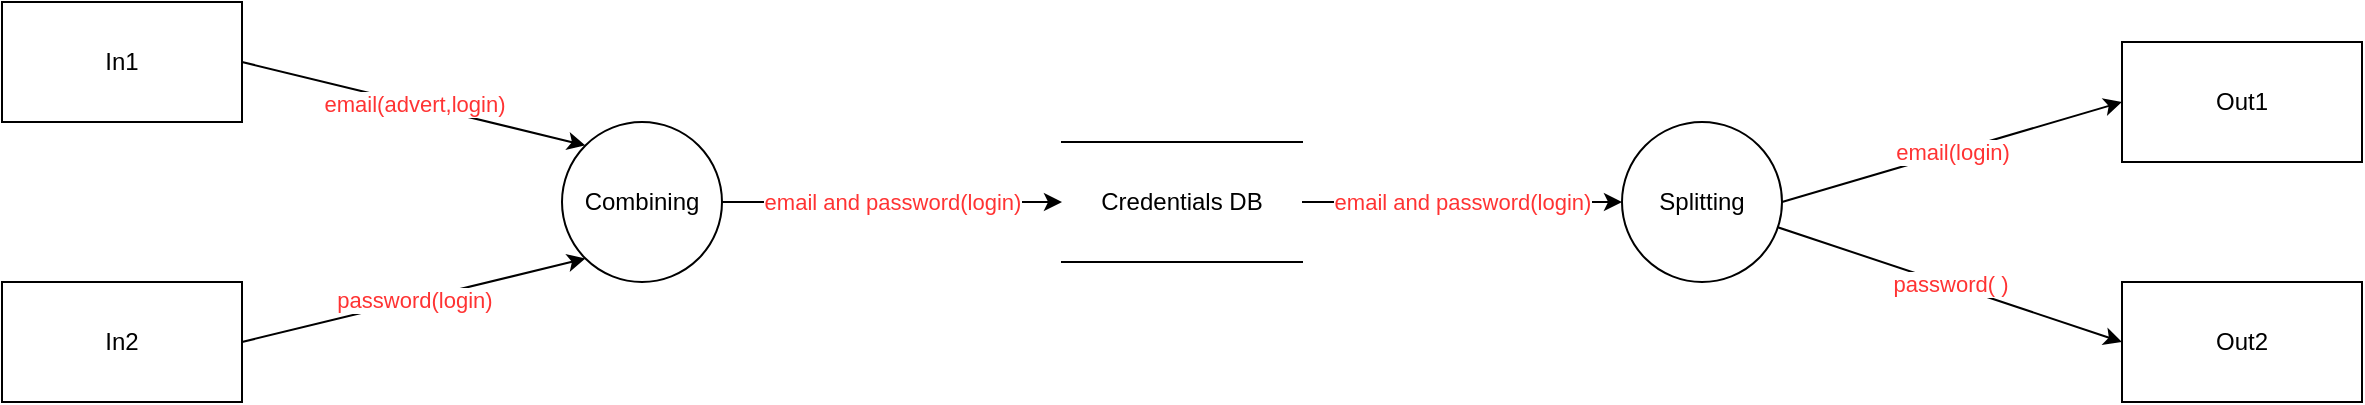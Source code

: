 <mxfile version="10.9.5" type="device"><diagram id="yZZtb1w_joKNTXxeMAix" name="Page-1"><mxGraphModel dx="1346" dy="999" grid="1" gridSize="10" guides="1" tooltips="1" connect="1" arrows="1" fold="1" page="1" pageScale="1" pageWidth="827" pageHeight="1169" math="0" shadow="0"><root><mxCell id="0"/><mxCell id="1" parent="0"/><mxCell id="60kw7b2tS9FQLmzRxijy-1" value="Combining" style="ellipse;whiteSpace=wrap;html=1;aspect=fixed;" vertex="1" parent="1"><mxGeometry x="340" y="220" width="80" height="80" as="geometry"/></mxCell><mxCell id="60kw7b2tS9FQLmzRxijy-2" value="Splitting" style="ellipse;whiteSpace=wrap;html=1;aspect=fixed;" vertex="1" parent="1"><mxGeometry x="870" y="220" width="80" height="80" as="geometry"/></mxCell><mxCell id="60kw7b2tS9FQLmzRxijy-3" value="Out1" style="rounded=0;whiteSpace=wrap;html=1;" vertex="1" parent="1"><mxGeometry x="1120" y="180" width="120" height="60" as="geometry"/></mxCell><mxCell id="60kw7b2tS9FQLmzRxijy-4" value="In1" style="rounded=0;whiteSpace=wrap;html=1;" vertex="1" parent="1"><mxGeometry x="60" y="160" width="120" height="60" as="geometry"/></mxCell><mxCell id="60kw7b2tS9FQLmzRxijy-5" value="In2" style="rounded=0;whiteSpace=wrap;html=1;" vertex="1" parent="1"><mxGeometry x="60" y="300" width="120" height="60" as="geometry"/></mxCell><mxCell id="60kw7b2tS9FQLmzRxijy-6" value="email(advert,login)" style="endArrow=classic;html=1;fontColor=#FF3333;exitX=1;exitY=0.5;exitDx=0;exitDy=0;entryX=0;entryY=0;entryDx=0;entryDy=0;" edge="1" parent="1" source="60kw7b2tS9FQLmzRxijy-4" target="60kw7b2tS9FQLmzRxijy-1"><mxGeometry width="50" height="50" relative="1" as="geometry"><mxPoint x="110" y="400" as="sourcePoint"/><mxPoint x="160" y="350" as="targetPoint"/></mxGeometry></mxCell><mxCell id="60kw7b2tS9FQLmzRxijy-7" value="password(login)" style="endArrow=classic;html=1;fontColor=#FF3333;exitX=1;exitY=0.5;exitDx=0;exitDy=0;entryX=0;entryY=1;entryDx=0;entryDy=0;" edge="1" parent="1" source="60kw7b2tS9FQLmzRxijy-5" target="60kw7b2tS9FQLmzRxijy-1"><mxGeometry width="50" height="50" relative="1" as="geometry"><mxPoint x="240" y="170" as="sourcePoint"/><mxPoint x="422" y="212" as="targetPoint"/></mxGeometry></mxCell><mxCell id="60kw7b2tS9FQLmzRxijy-8" value="email and password(login)" style="endArrow=classic;html=1;fontColor=#FF3333;exitX=1;exitY=0.5;exitDx=0;exitDy=0;entryX=0;entryY=0.5;entryDx=0;entryDy=0;" edge="1" parent="1" source="60kw7b2tS9FQLmzRxijy-1" target="60kw7b2tS9FQLmzRxijy-11"><mxGeometry width="50" height="50" relative="1" as="geometry"><mxPoint x="240" y="170" as="sourcePoint"/><mxPoint x="600" y="140" as="targetPoint"/></mxGeometry></mxCell><mxCell id="60kw7b2tS9FQLmzRxijy-9" value="email(login)" style="endArrow=classic;html=1;fontColor=#FF3333;entryX=0;entryY=0.5;entryDx=0;entryDy=0;exitX=1;exitY=0.5;exitDx=0;exitDy=0;" edge="1" parent="1" source="60kw7b2tS9FQLmzRxijy-2" target="60kw7b2tS9FQLmzRxijy-3"><mxGeometry width="50" height="50" relative="1" as="geometry"><mxPoint x="660" y="230" as="sourcePoint"/><mxPoint x="750" y="230" as="targetPoint"/></mxGeometry></mxCell><mxCell id="60kw7b2tS9FQLmzRxijy-10" value="Out2" style="rounded=0;whiteSpace=wrap;html=1;" vertex="1" parent="1"><mxGeometry x="1120" y="300" width="120" height="60" as="geometry"/></mxCell><mxCell id="60kw7b2tS9FQLmzRxijy-11" value="Credentials DB" style="shape=partialRectangle;whiteSpace=wrap;html=1;left=0;right=0;fillColor=none;" vertex="1" parent="1"><mxGeometry x="590" y="230" width="120" height="60" as="geometry"/></mxCell><mxCell id="60kw7b2tS9FQLmzRxijy-12" value="email and password(login)" style="endArrow=classic;html=1;fontColor=#FF3333;entryX=0;entryY=0.5;entryDx=0;entryDy=0;" edge="1" parent="1" source="60kw7b2tS9FQLmzRxijy-11" target="60kw7b2tS9FQLmzRxijy-2"><mxGeometry width="50" height="50" relative="1" as="geometry"><mxPoint x="510" y="220" as="sourcePoint"/><mxPoint x="560" y="170" as="targetPoint"/></mxGeometry></mxCell><mxCell id="60kw7b2tS9FQLmzRxijy-13" value="password( )" style="endArrow=classic;html=1;fontColor=#FF3333;entryX=0;entryY=0.5;entryDx=0;entryDy=0;" edge="1" parent="1" source="60kw7b2tS9FQLmzRxijy-2" target="60kw7b2tS9FQLmzRxijy-10"><mxGeometry width="50" height="50" relative="1" as="geometry"><mxPoint x="960" y="270" as="sourcePoint"/><mxPoint x="1130" y="220" as="targetPoint"/></mxGeometry></mxCell></root></mxGraphModel></diagram></mxfile>
